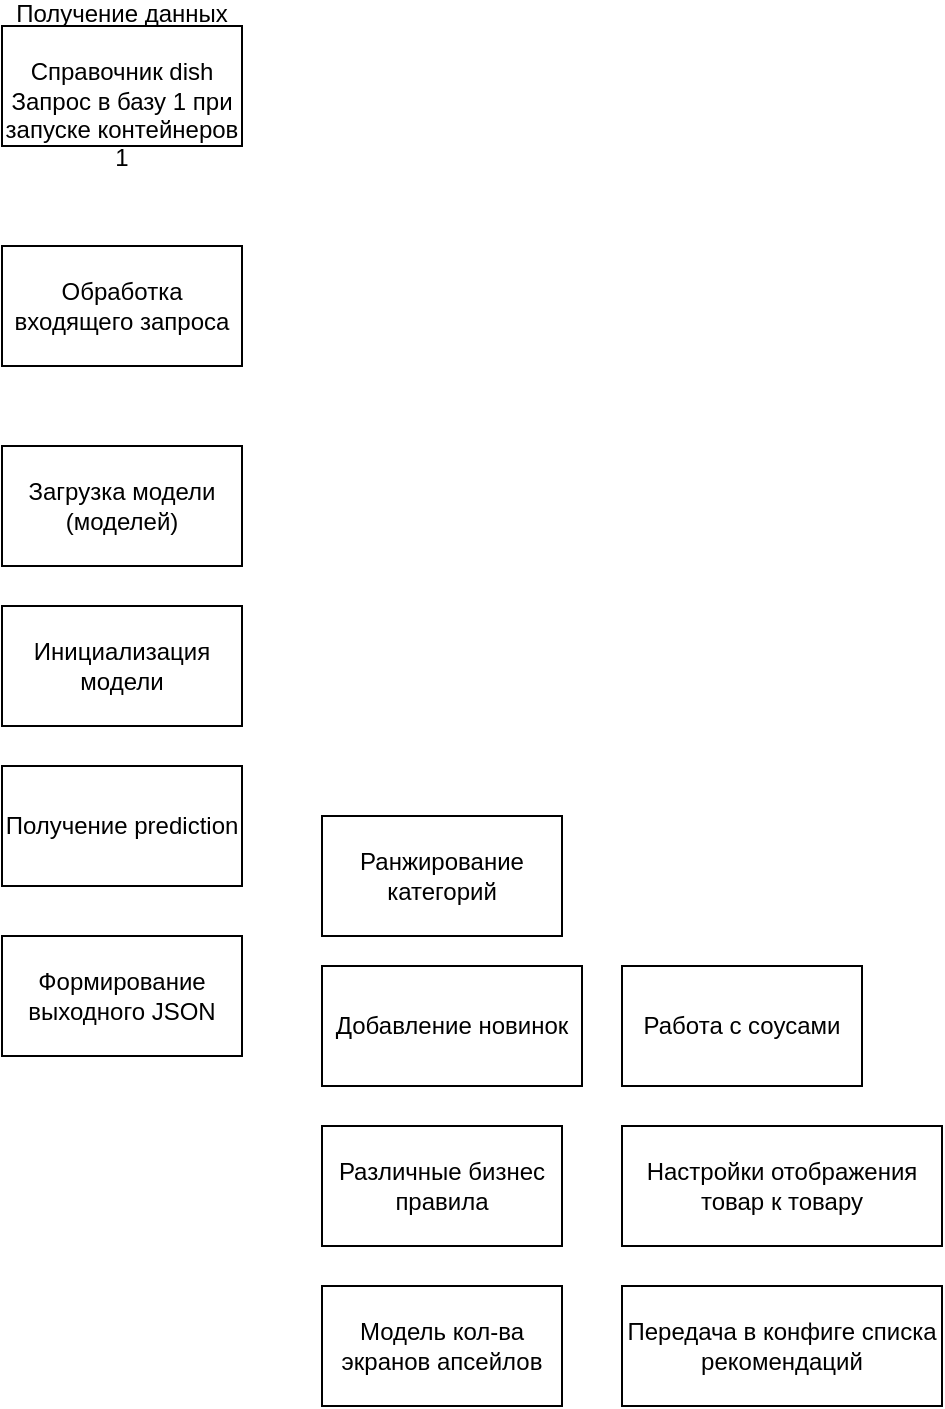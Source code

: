 <mxfile version="24.4.4" type="github">
  <diagram name="Страница — 1" id="5AfdDUo-x0-nfxsNnkXh">
    <mxGraphModel dx="1434" dy="746" grid="1" gridSize="10" guides="1" tooltips="1" connect="1" arrows="1" fold="1" page="1" pageScale="1" pageWidth="827" pageHeight="1169" math="0" shadow="0">
      <root>
        <mxCell id="0" />
        <mxCell id="1" parent="0" />
        <mxCell id="Yu4jYX8S_JfL3JHadcXQ-1" value="Получение данных&lt;div&gt;&lt;br&gt;&lt;/div&gt;&lt;div&gt;Справочник dish&lt;/div&gt;&lt;div&gt;Запрос в базу 1 при запуске контейнеров 1&lt;/div&gt;" style="rounded=0;whiteSpace=wrap;html=1;" vertex="1" parent="1">
          <mxGeometry x="80" y="130" width="120" height="60" as="geometry" />
        </mxCell>
        <mxCell id="Yu4jYX8S_JfL3JHadcXQ-2" value="Обработка входящего запроса" style="rounded=0;whiteSpace=wrap;html=1;" vertex="1" parent="1">
          <mxGeometry x="80" y="240" width="120" height="60" as="geometry" />
        </mxCell>
        <mxCell id="Yu4jYX8S_JfL3JHadcXQ-3" value="Формирование выходного JSON" style="rounded=0;whiteSpace=wrap;html=1;" vertex="1" parent="1">
          <mxGeometry x="80" y="585" width="120" height="60" as="geometry" />
        </mxCell>
        <mxCell id="Yu4jYX8S_JfL3JHadcXQ-4" value="Загрузка модели (моделей)" style="rounded=0;whiteSpace=wrap;html=1;" vertex="1" parent="1">
          <mxGeometry x="80" y="340" width="120" height="60" as="geometry" />
        </mxCell>
        <mxCell id="Yu4jYX8S_JfL3JHadcXQ-6" value="Инициализация модели" style="rounded=0;whiteSpace=wrap;html=1;" vertex="1" parent="1">
          <mxGeometry x="80" y="420" width="120" height="60" as="geometry" />
        </mxCell>
        <mxCell id="Yu4jYX8S_JfL3JHadcXQ-7" value="Ранжирование категорий" style="rounded=0;whiteSpace=wrap;html=1;" vertex="1" parent="1">
          <mxGeometry x="240" y="525" width="120" height="60" as="geometry" />
        </mxCell>
        <mxCell id="Yu4jYX8S_JfL3JHadcXQ-8" value="Получение prediction" style="rounded=0;whiteSpace=wrap;html=1;" vertex="1" parent="1">
          <mxGeometry x="80" y="500" width="120" height="60" as="geometry" />
        </mxCell>
        <mxCell id="Yu4jYX8S_JfL3JHadcXQ-9" value="Добавление новинок" style="rounded=0;whiteSpace=wrap;html=1;" vertex="1" parent="1">
          <mxGeometry x="240" y="600" width="130" height="60" as="geometry" />
        </mxCell>
        <mxCell id="Yu4jYX8S_JfL3JHadcXQ-10" value="Различные бизнес правила" style="rounded=0;whiteSpace=wrap;html=1;" vertex="1" parent="1">
          <mxGeometry x="240" y="680" width="120" height="60" as="geometry" />
        </mxCell>
        <mxCell id="Yu4jYX8S_JfL3JHadcXQ-11" value="Модель кол-ва экранов апсейлов" style="rounded=0;whiteSpace=wrap;html=1;" vertex="1" parent="1">
          <mxGeometry x="240" y="760" width="120" height="60" as="geometry" />
        </mxCell>
        <mxCell id="Yu4jYX8S_JfL3JHadcXQ-13" value="Работа с соусами" style="rounded=0;whiteSpace=wrap;html=1;" vertex="1" parent="1">
          <mxGeometry x="390" y="600" width="120" height="60" as="geometry" />
        </mxCell>
        <mxCell id="Yu4jYX8S_JfL3JHadcXQ-14" value="Настройки отображения товар к товару" style="rounded=0;whiteSpace=wrap;html=1;" vertex="1" parent="1">
          <mxGeometry x="390" y="680" width="160" height="60" as="geometry" />
        </mxCell>
        <mxCell id="Yu4jYX8S_JfL3JHadcXQ-16" value="Передача в конфиге списка рекомендаций" style="rounded=0;whiteSpace=wrap;html=1;" vertex="1" parent="1">
          <mxGeometry x="390" y="760" width="160" height="60" as="geometry" />
        </mxCell>
      </root>
    </mxGraphModel>
  </diagram>
</mxfile>
